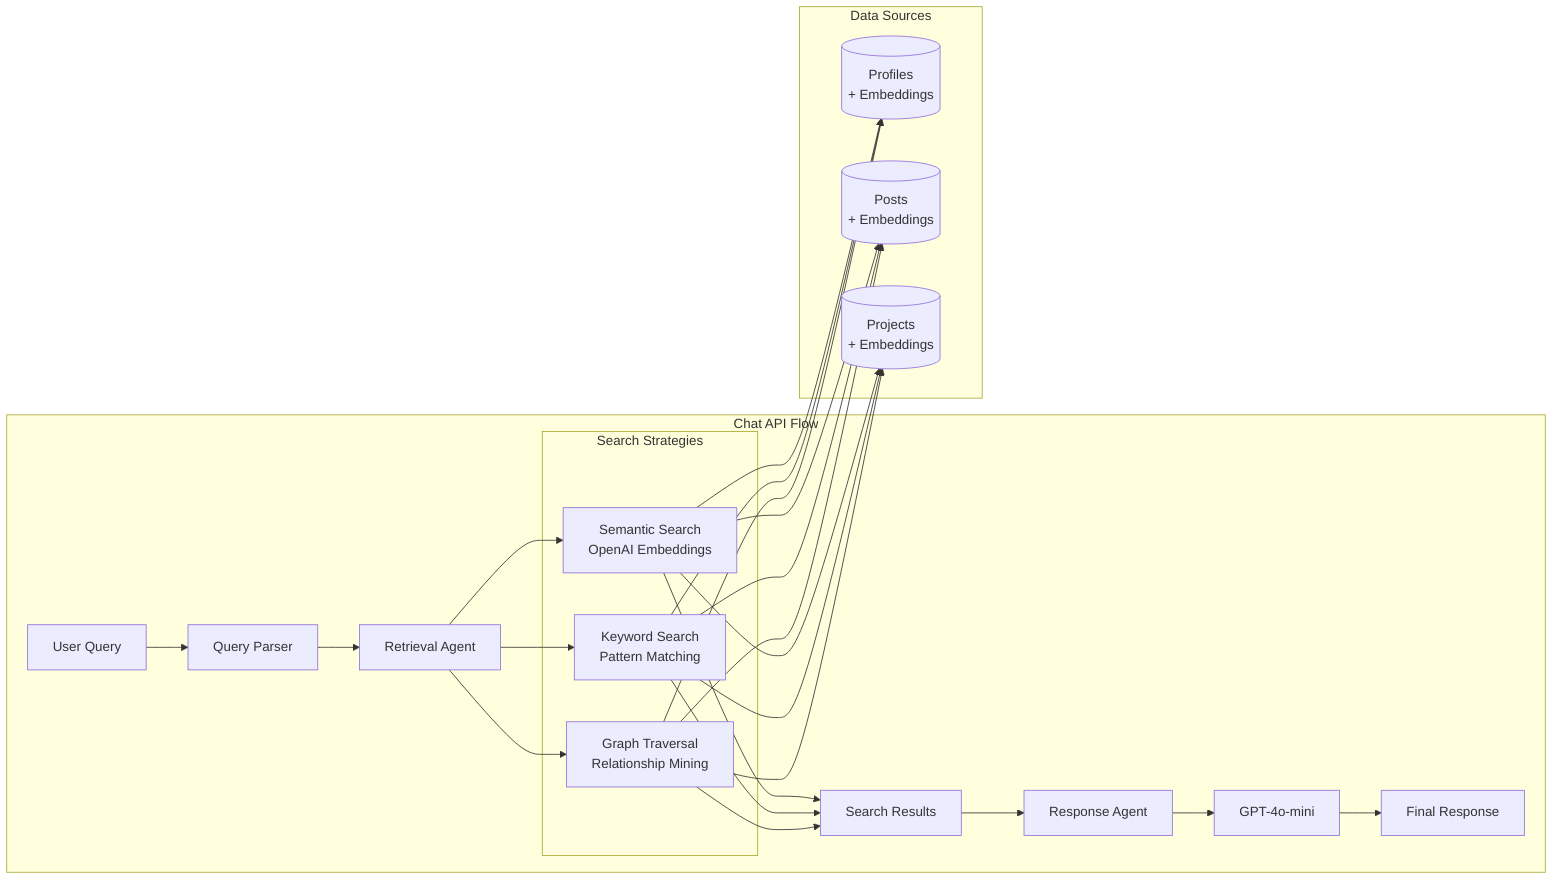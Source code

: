 graph LR
    subgraph "Chat API Flow"
        Q[User Query] --> QP[Query Parser]
        QP --> RA[Retrieval Agent]
        
        subgraph "Search Strategies"
            SS[Semantic Search<br/>OpenAI Embeddings]
            KS[Keyword Search<br/>Pattern Matching]
            GS[Graph Traversal<br/>Relationship Mining]
        end
        
        RA --> SS
        RA --> KS
        RA --> GS
        
        SS --> RES[Search Results]
        KS --> RES
        GS --> RES
        
        RES --> RESP[Response Agent]
        RESP --> GPT[GPT-4o-mini]
        GPT --> FR[Final Response]
    end
    
    subgraph "Data Sources"
        DB1[(Profiles<br/>+ Embeddings)]
        DB2[(Posts<br/>+ Embeddings)]
        DB3[(Projects<br/>+ Embeddings)]
    end
    
    SS --> DB1
    SS --> DB2
    SS --> DB3
    KS --> DB1
    KS --> DB2
    KS --> DB3
    GS --> DB1
    GS --> DB2
    GS --> DB3